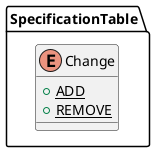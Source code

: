 @startuml

    enum SpecificationTable.Change {
        {static} +ADD
        {static} +REMOVE
    }

@enduml
